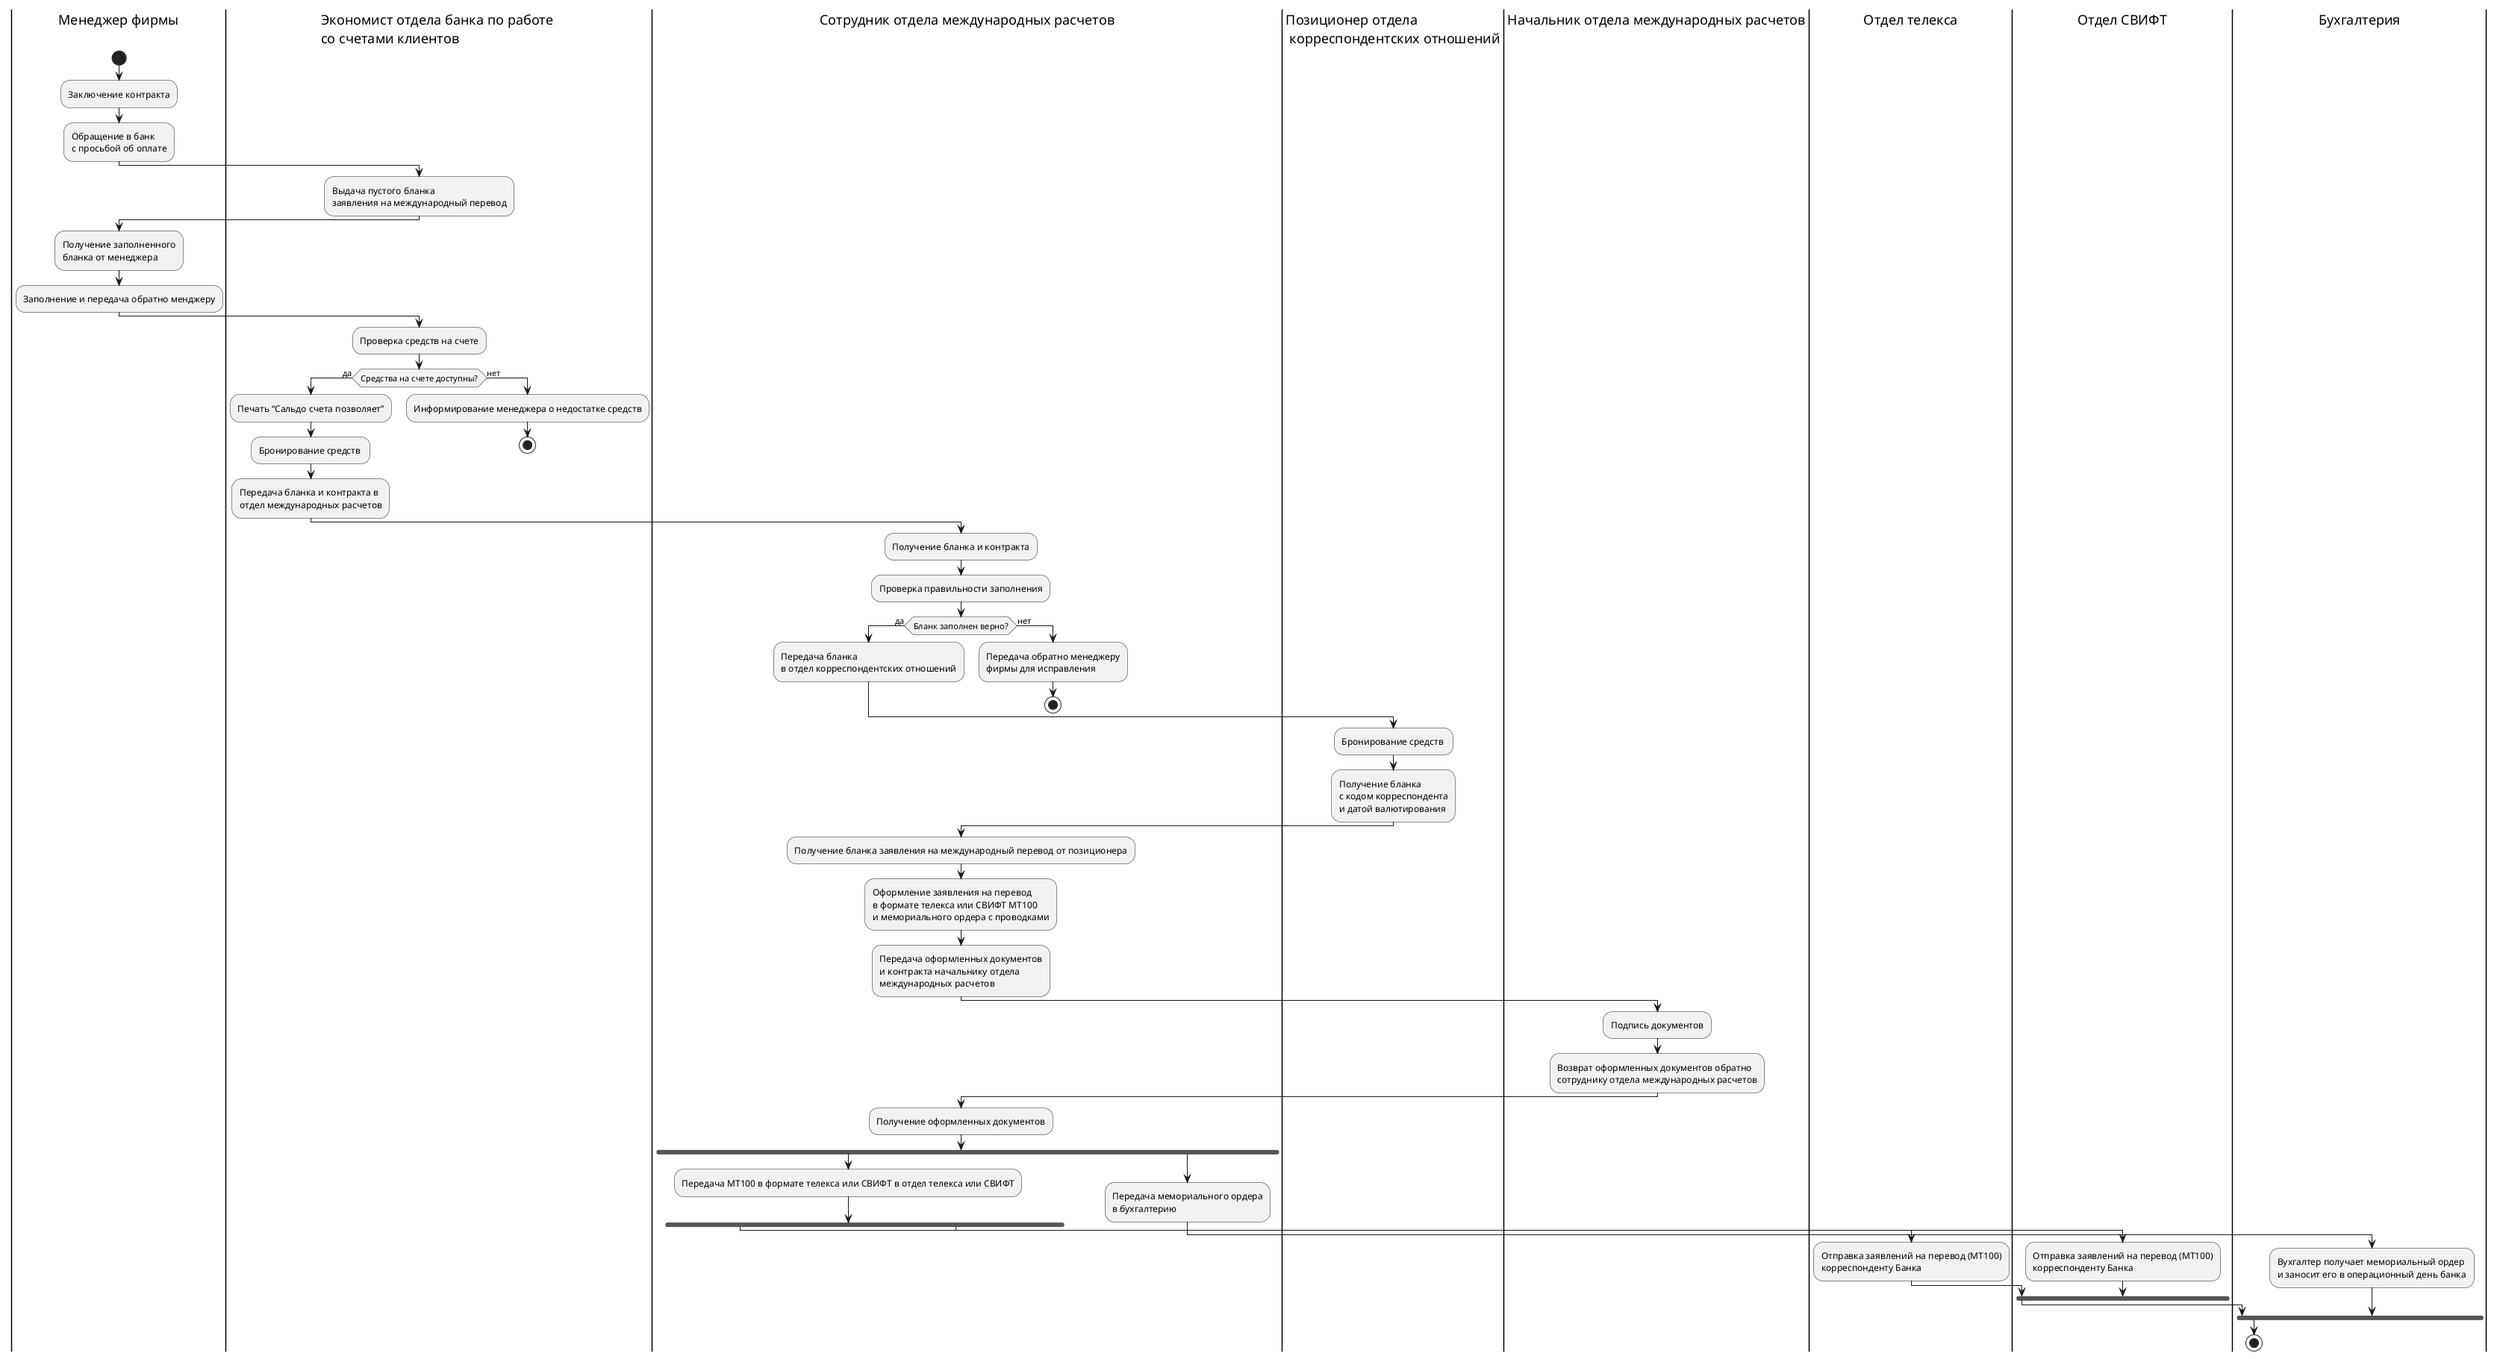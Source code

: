 @startuml
|Менеджер фирмы|
start
:Заключение контракта;
:Обращение в банк \nс просьбой об оплате;

|Экономист отдела банка по работе \nсо счетами клиентов|
:Выдача пустого бланка\nзаявления на международный перевод;

|Менеджер фирмы|
:Получение заполненного\nбланка от менеджера;
:Заполнение и передача обратно менджеру;

|Экономист отдела банка по работе \nсо счетами клиентов|
:Проверка средств на счете; 
if (Средства на счете доступны?) then (да)
    :Печать “Сальдо счета позволяет”;
    :Бронирование средств ;
    :Передача бланка и контракта в\nотдел международных расчетов;
else (нет)
    :Информирование менеджера о недостатке средств;
    stop;
endif

|Сотрудник отдела международных расчетов|
:Получение бланка и контракта; 
:Проверка правильности заполнения;
if (Бланк заполнен верно?) then (да)
    :Передача бланка\nв отдел корреспондентских отношений;
else (нет)
    :Передача обратно менеджеру\nфирмы для исправления;
    stop;
endif

|Позиционер отдела \n корреспондентских отношений|
:Бронирование средств ;
:Получение бланка\nс кодом корреспондента\nи датой валютирования;

|Сотрудник отдела международных расчетов|
:Получение бланка заявления на международный перевод от позиционера;
:Оформление заявления на перевод \nв формате телекса или СВИФТ МТ100\nи мемориального ордера с проводками;
:Передача оформленных документов\nи контракта начальнику отдела\nмеждународных расчетов;

|Начальник отдела международных расчетов|
:Подпись документов;
:Возврат оформленных документов обратно\nсотруднику отдела международных расчетов;

|Сотрудник отдела международных расчетов|
:Получение оформленных документов;
fork
  :Передача МТ100 в формате телекса или СВИФТ в отдел телекса или СВИФТ;
  fork
  |Отдел телекса|
  :Отправка заявлений на перевод (МТ100)\nкорреспонденту Банка;
  fork again
  |Отдел СВИФТ|
  :Отправка заявлений на перевод (МТ100)\nкорреспонденту Банка;
  end fork
fork again
  |Сотрудник отдела международных расчетов|
  :Передача мемориального ордера\nв бухгалтерию;

|Бухгалтерия|
:Bухгалтер получает мемориальный ордер \nи заносит его в операционный день банка;

end fork
stop
@enduml